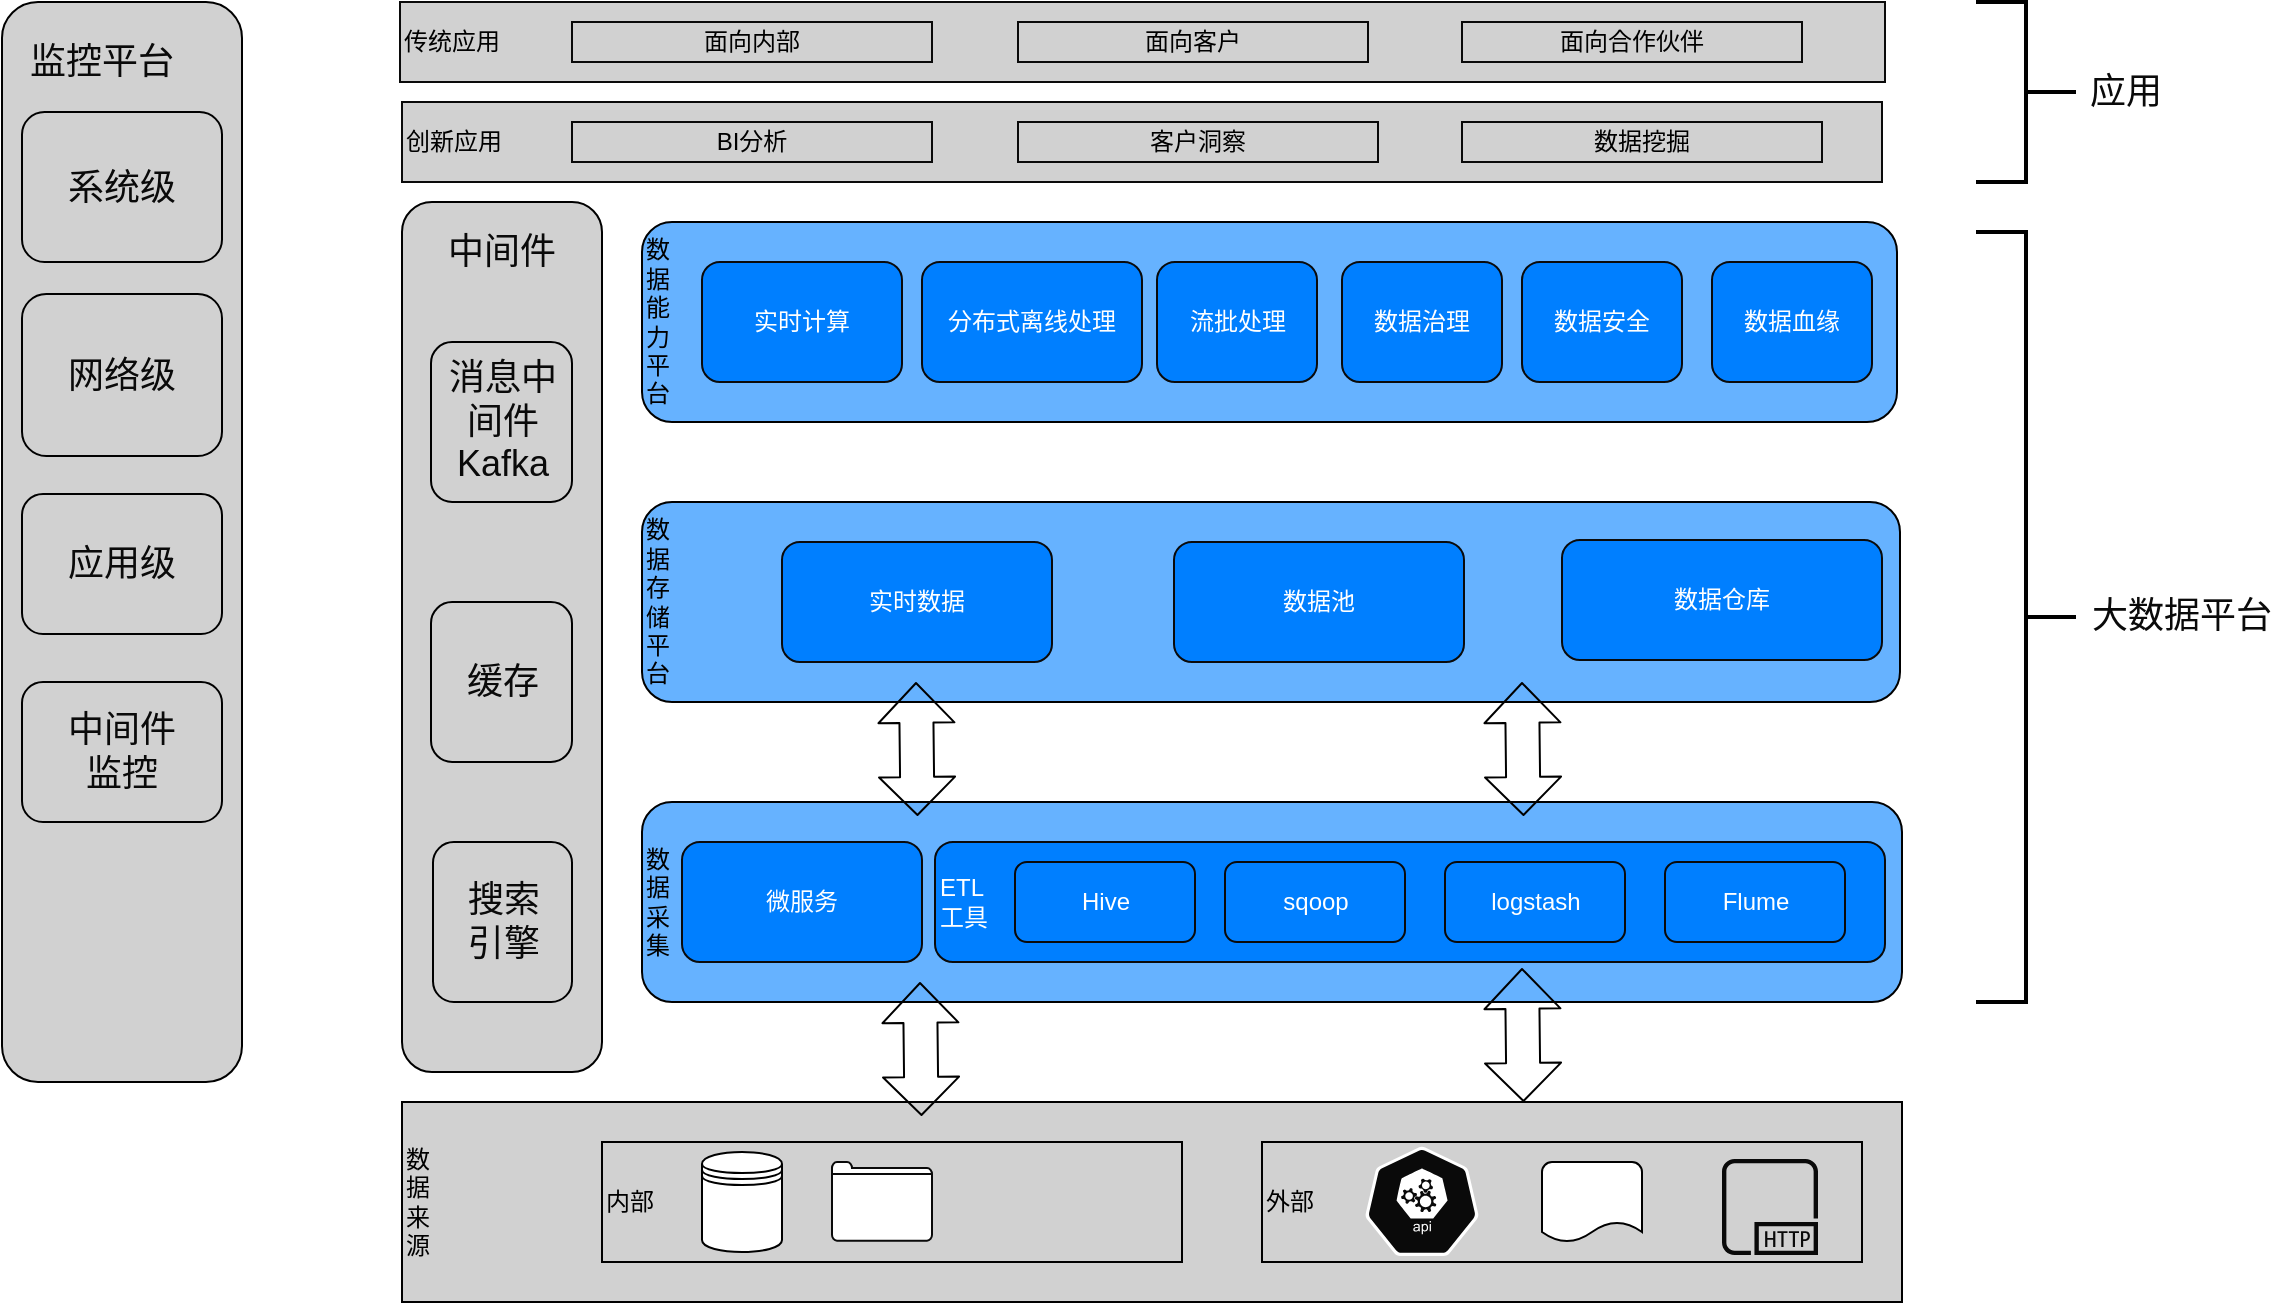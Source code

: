 <mxfile version="13.10.4" type="github">
  <diagram id="os-eNYwHkOxZ53K_k_VU" name="Page-1">
    <mxGraphModel dx="2249" dy="762" grid="1" gridSize="10" guides="1" tooltips="1" connect="1" arrows="1" fold="1" page="1" pageScale="1" pageWidth="827" pageHeight="1169" math="0" shadow="0">
      <root>
        <mxCell id="0" />
        <mxCell id="1" parent="0" />
        <mxCell id="e4fa8KiVyc2qV9YPwy8P-1" value="数&lt;br&gt;据&lt;br&gt;来&lt;br&gt;源" style="rounded=0;whiteSpace=wrap;html=1;align=left;fillColor=#D1D1D1;" vertex="1" parent="1">
          <mxGeometry x="40" y="900" width="750" height="100" as="geometry" />
        </mxCell>
        <mxCell id="e4fa8KiVyc2qV9YPwy8P-2" value="内部" style="rounded=0;whiteSpace=wrap;html=1;align=left;fillColor=#D1D1D1;" vertex="1" parent="1">
          <mxGeometry x="140" y="920" width="290" height="60" as="geometry" />
        </mxCell>
        <mxCell id="e4fa8KiVyc2qV9YPwy8P-3" value="外部" style="rounded=0;whiteSpace=wrap;html=1;align=left;fillColor=#D1D1D1;" vertex="1" parent="1">
          <mxGeometry x="470" y="920" width="300" height="60" as="geometry" />
        </mxCell>
        <mxCell id="e4fa8KiVyc2qV9YPwy8P-5" value="" style="shape=datastore;whiteSpace=wrap;html=1;" vertex="1" parent="1">
          <mxGeometry x="190" y="925" width="40" height="50" as="geometry" />
        </mxCell>
        <mxCell id="e4fa8KiVyc2qV9YPwy8P-6" value="" style="html=1;verticalLabelPosition=bottom;align=center;labelBackgroundColor=#ffffff;verticalAlign=top;strokeWidth=1;shadow=0;dashed=0;shape=mxgraph.ios7.icons.folder;strokeColor=#0A0A0A;" vertex="1" parent="1">
          <mxGeometry x="255" y="930" width="50" height="39.38" as="geometry" />
        </mxCell>
        <mxCell id="e4fa8KiVyc2qV9YPwy8P-7" value="" style="shape=image;html=1;verticalAlign=top;verticalLabelPosition=bottom;labelBackgroundColor=#ffffff;imageAspect=0;aspect=fixed;image=https://cdn2.iconfinder.com/data/icons/stilllife/48x48/filesystems/gnome-fs-ftp.png;strokeColor=#0A0A0A;strokeWidth=1;" vertex="1" parent="1">
          <mxGeometry x="330" y="925" width="55" height="55" as="geometry" />
        </mxCell>
        <mxCell id="e4fa8KiVyc2qV9YPwy8P-8" value="" style="html=1;dashed=0;whitespace=wrap;strokeColor=#ffffff;points=[[0.005,0.63,0],[0.1,0.2,0],[0.9,0.2,0],[0.5,0,0],[0.995,0.63,0],[0.72,0.99,0],[0.5,1,0],[0.28,0.99,0]];shape=mxgraph.kubernetes.icon;prIcon=api;fillColor=#0A0A0A;" vertex="1" parent="1">
          <mxGeometry x="520" y="922.35" width="60" height="54.69" as="geometry" />
        </mxCell>
        <mxCell id="e4fa8KiVyc2qV9YPwy8P-9" value="" style="strokeWidth=1;html=1;shape=mxgraph.flowchart.document2;whiteSpace=wrap;size=0.25;fillColor=#FFFFFF;" vertex="1" parent="1">
          <mxGeometry x="610" y="930" width="50" height="40" as="geometry" />
        </mxCell>
        <mxCell id="e4fa8KiVyc2qV9YPwy8P-11" value="" style="outlineConnect=0;fontColor=#232F3E;gradientColor=none;strokeColor=none;dashed=0;verticalLabelPosition=bottom;verticalAlign=top;align=center;html=1;fontSize=12;fontStyle=0;aspect=fixed;pointerEvents=1;shape=mxgraph.aws4.http_protocol;fillColor=#0A0A0A;" vertex="1" parent="1">
          <mxGeometry x="700" y="928.5" width="48" height="48" as="geometry" />
        </mxCell>
        <mxCell id="e4fa8KiVyc2qV9YPwy8P-12" value="数&lt;br&gt;据&lt;br&gt;采&lt;br&gt;集" style="rounded=1;whiteSpace=wrap;html=1;align=left;fillColor=#66B2FF;" vertex="1" parent="1">
          <mxGeometry x="160" y="750" width="630" height="100" as="geometry" />
        </mxCell>
        <mxCell id="e4fa8KiVyc2qV9YPwy8P-14" value="微服务" style="rounded=1;whiteSpace=wrap;html=1;strokeColor=#0A0A0A;strokeWidth=1;fillColor=#007FFF;fontColor=#FFFFFF;" vertex="1" parent="1">
          <mxGeometry x="180" y="770" width="120" height="60" as="geometry" />
        </mxCell>
        <mxCell id="e4fa8KiVyc2qV9YPwy8P-20" value="数&lt;br&gt;据&lt;br&gt;存&lt;br&gt;储&lt;br&gt;平&lt;br&gt;台" style="rounded=1;whiteSpace=wrap;html=1;align=left;fillColor=#66B2FF;" vertex="1" parent="1">
          <mxGeometry x="160" y="600" width="629" height="100" as="geometry" />
        </mxCell>
        <mxCell id="e4fa8KiVyc2qV9YPwy8P-30" value="实时数据" style="rounded=1;whiteSpace=wrap;html=1;strokeColor=#0A0A0A;strokeWidth=1;fillColor=#007FFF;fontColor=#FFFFFF;" vertex="1" parent="1">
          <mxGeometry x="230" y="620" width="135" height="60" as="geometry" />
        </mxCell>
        <mxCell id="e4fa8KiVyc2qV9YPwy8P-31" value="数据仓库" style="rounded=1;whiteSpace=wrap;html=1;strokeColor=#0A0A0A;strokeWidth=1;fillColor=#007FFF;fontColor=#FFFFFF;" vertex="1" parent="1">
          <mxGeometry x="620" y="619" width="160" height="60" as="geometry" />
        </mxCell>
        <mxCell id="e4fa8KiVyc2qV9YPwy8P-32" value="数据池" style="rounded=1;whiteSpace=wrap;html=1;strokeColor=#0A0A0A;strokeWidth=1;fillColor=#007FFF;fontColor=#FFFFFF;" vertex="1" parent="1">
          <mxGeometry x="426" y="620" width="145" height="60" as="geometry" />
        </mxCell>
        <mxCell id="e4fa8KiVyc2qV9YPwy8P-33" value="" style="shape=flexArrow;endArrow=classic;startArrow=classic;html=1;entryX=0.467;entryY=1.03;entryDx=0;entryDy=0;entryPerimeter=0;width=17;endSize=6.3;" edge="1" parent="1">
          <mxGeometry width="50" height="50" relative="1" as="geometry">
            <mxPoint x="299.75" y="907" as="sourcePoint" />
            <mxPoint x="299" y="840" as="targetPoint" />
          </mxGeometry>
        </mxCell>
        <mxCell id="e4fa8KiVyc2qV9YPwy8P-34" value="" style="shape=flexArrow;endArrow=classic;startArrow=classic;html=1;entryX=0.467;entryY=1.03;entryDx=0;entryDy=0;entryPerimeter=0;width=17;endSize=6.3;" edge="1" parent="1">
          <mxGeometry width="50" height="50" relative="1" as="geometry">
            <mxPoint x="600.75" y="900" as="sourcePoint" />
            <mxPoint x="600" y="833" as="targetPoint" />
          </mxGeometry>
        </mxCell>
        <mxCell id="e4fa8KiVyc2qV9YPwy8P-37" value="分布式离线处理" style="rounded=1;whiteSpace=wrap;html=1;strokeColor=#0A0A0A;strokeWidth=1;fillColor=#FFFFFF;" vertex="1" parent="1">
          <mxGeometry x="200" y="480" width="110" height="60" as="geometry" />
        </mxCell>
        <mxCell id="e4fa8KiVyc2qV9YPwy8P-38" value="流批处理" style="rounded=1;whiteSpace=wrap;html=1;strokeColor=#0A0A0A;strokeWidth=1;fillColor=#FFFFFF;" vertex="1" parent="1">
          <mxGeometry x="317.5" y="480" width="80" height="60" as="geometry" />
        </mxCell>
        <mxCell id="e4fa8KiVyc2qV9YPwy8P-39" value="" style="shape=flexArrow;endArrow=classic;startArrow=classic;html=1;entryX=0.467;entryY=1.03;entryDx=0;entryDy=0;entryPerimeter=0;width=17;endSize=6.3;" edge="1" parent="1">
          <mxGeometry width="50" height="50" relative="1" as="geometry">
            <mxPoint x="297.75" y="757" as="sourcePoint" />
            <mxPoint x="297" y="690" as="targetPoint" />
          </mxGeometry>
        </mxCell>
        <mxCell id="e4fa8KiVyc2qV9YPwy8P-40" value="" style="shape=flexArrow;endArrow=classic;startArrow=classic;html=1;entryX=0.467;entryY=1.03;entryDx=0;entryDy=0;entryPerimeter=0;width=17;endSize=6.3;" edge="1" parent="1">
          <mxGeometry width="50" height="50" relative="1" as="geometry">
            <mxPoint x="600.75" y="757" as="sourcePoint" />
            <mxPoint x="600" y="690" as="targetPoint" />
          </mxGeometry>
        </mxCell>
        <mxCell id="e4fa8KiVyc2qV9YPwy8P-42" value="数据治理" style="rounded=1;whiteSpace=wrap;html=1;strokeColor=#0A0A0A;strokeWidth=1;fillColor=#FFFFFF;" vertex="1" parent="1">
          <mxGeometry x="410" y="480" width="80" height="60" as="geometry" />
        </mxCell>
        <mxCell id="e4fa8KiVyc2qV9YPwy8P-43" value="数据安全" style="rounded=1;whiteSpace=wrap;html=1;strokeColor=#0A0A0A;strokeWidth=1;fillColor=#FFFFFF;" vertex="1" parent="1">
          <mxGeometry x="500" y="480" width="80" height="60" as="geometry" />
        </mxCell>
        <mxCell id="e4fa8KiVyc2qV9YPwy8P-44" value="数据血缘" style="rounded=1;whiteSpace=wrap;html=1;strokeColor=#0A0A0A;strokeWidth=1;fillColor=#FFFFFF;" vertex="1" parent="1">
          <mxGeometry x="595" y="480" width="80" height="60" as="geometry" />
        </mxCell>
        <mxCell id="e4fa8KiVyc2qV9YPwy8P-45" value="数据标准" style="rounded=1;whiteSpace=wrap;html=1;strokeColor=#0A0A0A;strokeWidth=1;fillColor=#FFFFFF;" vertex="1" parent="1">
          <mxGeometry x="690" y="480" width="80" height="60" as="geometry" />
        </mxCell>
        <mxCell id="e4fa8KiVyc2qV9YPwy8P-46" value="传统应用" style="rounded=0;whiteSpace=wrap;html=1;strokeColor=#0A0A0A;strokeWidth=1;align=left;fillColor=#D1D1D1;" vertex="1" parent="1">
          <mxGeometry x="39" y="350" width="742.5" height="40" as="geometry" />
        </mxCell>
        <mxCell id="e4fa8KiVyc2qV9YPwy8P-48" value="面向内部" style="rounded=0;whiteSpace=wrap;html=1;strokeColor=#0A0A0A;strokeWidth=1;fillColor=#D1D1D1;" vertex="1" parent="1">
          <mxGeometry x="125" y="360" width="180" height="20" as="geometry" />
        </mxCell>
        <mxCell id="e4fa8KiVyc2qV9YPwy8P-49" value="面向客户" style="rounded=0;whiteSpace=wrap;html=1;strokeColor=#0A0A0A;strokeWidth=1;fillColor=#D1D1D1;" vertex="1" parent="1">
          <mxGeometry x="348" y="360" width="175" height="20" as="geometry" />
        </mxCell>
        <mxCell id="e4fa8KiVyc2qV9YPwy8P-50" value="面向合作伙伴" style="rounded=0;whiteSpace=wrap;html=1;strokeColor=#0A0A0A;strokeWidth=1;fillColor=#D1D1D1;" vertex="1" parent="1">
          <mxGeometry x="570" y="360" width="170" height="20" as="geometry" />
        </mxCell>
        <mxCell id="e4fa8KiVyc2qV9YPwy8P-51" value="创新应用" style="rounded=0;whiteSpace=wrap;html=1;strokeColor=#0A0A0A;strokeWidth=1;align=left;fillColor=#D1D1D1;" vertex="1" parent="1">
          <mxGeometry x="40" y="400" width="740" height="40" as="geometry" />
        </mxCell>
        <mxCell id="e4fa8KiVyc2qV9YPwy8P-52" value="BI分析" style="rounded=0;whiteSpace=wrap;html=1;strokeColor=#0A0A0A;strokeWidth=1;fillColor=#D1D1D1;" vertex="1" parent="1">
          <mxGeometry x="125" y="410" width="180" height="20" as="geometry" />
        </mxCell>
        <mxCell id="e4fa8KiVyc2qV9YPwy8P-53" value="客户洞察" style="rounded=0;whiteSpace=wrap;html=1;strokeColor=#0A0A0A;strokeWidth=1;fillColor=#D1D1D1;" vertex="1" parent="1">
          <mxGeometry x="348" y="410" width="180" height="20" as="geometry" />
        </mxCell>
        <mxCell id="e4fa8KiVyc2qV9YPwy8P-54" value="数据挖掘" style="rounded=0;whiteSpace=wrap;html=1;strokeColor=#0A0A0A;strokeWidth=1;fillColor=#D1D1D1;" vertex="1" parent="1">
          <mxGeometry x="570" y="410" width="180" height="20" as="geometry" />
        </mxCell>
        <mxCell id="e4fa8KiVyc2qV9YPwy8P-55" value="数&lt;br&gt;据&lt;br&gt;能&lt;br&gt;力&lt;br&gt;平&lt;br&gt;台" style="rounded=1;whiteSpace=wrap;html=1;align=left;fillColor=#66B2FF;" vertex="1" parent="1">
          <mxGeometry x="160" y="460" width="627.5" height="100" as="geometry" />
        </mxCell>
        <mxCell id="e4fa8KiVyc2qV9YPwy8P-56" value="实时计算" style="rounded=1;whiteSpace=wrap;html=1;strokeColor=#0A0A0A;strokeWidth=1;fillColor=#007FFF;fontColor=#FFFFFF;" vertex="1" parent="1">
          <mxGeometry x="190" y="480" width="100" height="60" as="geometry" />
        </mxCell>
        <mxCell id="e4fa8KiVyc2qV9YPwy8P-57" value="分布式离线处理" style="rounded=1;whiteSpace=wrap;html=1;strokeColor=#0A0A0A;strokeWidth=1;fillColor=#007FFF;fontColor=#FFFFFF;" vertex="1" parent="1">
          <mxGeometry x="300" y="480" width="110" height="60" as="geometry" />
        </mxCell>
        <mxCell id="e4fa8KiVyc2qV9YPwy8P-58" value="流批处理" style="rounded=1;whiteSpace=wrap;html=1;strokeColor=#0A0A0A;strokeWidth=1;fillColor=#007FFF;fontColor=#FFFFFF;" vertex="1" parent="1">
          <mxGeometry x="417.5" y="480" width="80" height="60" as="geometry" />
        </mxCell>
        <mxCell id="e4fa8KiVyc2qV9YPwy8P-59" value="数据治理" style="rounded=1;whiteSpace=wrap;html=1;strokeColor=#0A0A0A;strokeWidth=1;fillColor=#007FFF;fontColor=#FFFFFF;" vertex="1" parent="1">
          <mxGeometry x="510" y="480" width="80" height="60" as="geometry" />
        </mxCell>
        <mxCell id="e4fa8KiVyc2qV9YPwy8P-60" value="数据安全" style="rounded=1;whiteSpace=wrap;html=1;strokeColor=#0A0A0A;strokeWidth=1;fillColor=#007FFF;fontColor=#FFFFFF;" vertex="1" parent="1">
          <mxGeometry x="600" y="480" width="80" height="60" as="geometry" />
        </mxCell>
        <mxCell id="e4fa8KiVyc2qV9YPwy8P-61" value="数据血缘" style="rounded=1;whiteSpace=wrap;html=1;strokeColor=#0A0A0A;strokeWidth=1;fillColor=#007FFF;fontColor=#FFFFFF;" vertex="1" parent="1">
          <mxGeometry x="695" y="480" width="80" height="60" as="geometry" />
        </mxCell>
        <mxCell id="e4fa8KiVyc2qV9YPwy8P-67" value="" style="strokeWidth=2;html=1;shape=mxgraph.flowchart.annotation_2;align=left;labelPosition=right;pointerEvents=1;rounded=0;fillColor=#D1D1D1;fontColor=#FFFFFF;rotation=-180;" vertex="1" parent="1">
          <mxGeometry x="827" y="350" width="50" height="90" as="geometry" />
        </mxCell>
        <mxCell id="e4fa8KiVyc2qV9YPwy8P-68" value="&lt;font color=&quot;#0a0a0a&quot; style=&quot;font-size: 18px;&quot;&gt;应用&lt;/font&gt;" style="text;html=1;fillColor=none;align=center;verticalAlign=middle;whiteSpace=wrap;rounded=0;fontColor=#FFFFFF;strokeWidth=1;fontSize=18;" vertex="1" parent="1">
          <mxGeometry x="877" y="372.5" width="50" height="45" as="geometry" />
        </mxCell>
        <mxCell id="e4fa8KiVyc2qV9YPwy8P-69" value="" style="strokeWidth=2;html=1;shape=mxgraph.flowchart.annotation_2;align=left;labelPosition=right;pointerEvents=1;rounded=0;fillColor=#D1D1D1;fontColor=#FFFFFF;rotation=-180;" vertex="1" parent="1">
          <mxGeometry x="827" y="465" width="50" height="385" as="geometry" />
        </mxCell>
        <mxCell id="e4fa8KiVyc2qV9YPwy8P-70" value="&lt;font color=&quot;#0a0a0a&quot; style=&quot;font-size: 18px&quot;&gt;大数据平台&lt;/font&gt;" style="text;html=1;fillColor=none;align=center;verticalAlign=middle;whiteSpace=wrap;rounded=0;fontColor=#FFFFFF;strokeWidth=1;fontSize=18;" vertex="1" parent="1">
          <mxGeometry x="880" y="634" width="100" height="45" as="geometry" />
        </mxCell>
        <mxCell id="e4fa8KiVyc2qV9YPwy8P-71" value="" style="rounded=1;whiteSpace=wrap;html=1;strokeColor=#000000;strokeWidth=1;fillColor=#D1D1D1;fontSize=18;fontColor=#FFFFFF;align=left;" vertex="1" parent="1">
          <mxGeometry x="40" y="450" width="100" height="435" as="geometry" />
        </mxCell>
        <mxCell id="e4fa8KiVyc2qV9YPwy8P-73" value="&lt;font color=&quot;#0a0a0a&quot;&gt;缓存&lt;/font&gt;" style="rounded=1;whiteSpace=wrap;html=1;strokeColor=#000000;strokeWidth=1;fillColor=#D1D1D1;fontSize=18;fontColor=#FFFFFF;" vertex="1" parent="1">
          <mxGeometry x="54.5" y="650" width="70.5" height="80" as="geometry" />
        </mxCell>
        <mxCell id="e4fa8KiVyc2qV9YPwy8P-74" value="" style="group" vertex="1" connectable="0" parent="1">
          <mxGeometry x="306.5" y="770" width="475" height="60" as="geometry" />
        </mxCell>
        <mxCell id="e4fa8KiVyc2qV9YPwy8P-15" value="ETL&lt;br&gt;工具" style="rounded=1;whiteSpace=wrap;html=1;strokeColor=#0A0A0A;strokeWidth=1;align=left;fillColor=#007FFF;fontColor=#FFFFFF;" vertex="1" parent="e4fa8KiVyc2qV9YPwy8P-74">
          <mxGeometry width="475" height="60" as="geometry" />
        </mxCell>
        <mxCell id="e4fa8KiVyc2qV9YPwy8P-16" value="Hive" style="rounded=1;whiteSpace=wrap;html=1;strokeColor=#0A0A0A;strokeWidth=1;fillColor=#007FFF;fontColor=#FFFFFF;" vertex="1" parent="e4fa8KiVyc2qV9YPwy8P-74">
          <mxGeometry x="40" y="10" width="90" height="40" as="geometry" />
        </mxCell>
        <mxCell id="e4fa8KiVyc2qV9YPwy8P-17" value="sqoop" style="rounded=1;whiteSpace=wrap;html=1;strokeColor=#0A0A0A;strokeWidth=1;fillColor=#007FFF;fontColor=#FFFFFF;" vertex="1" parent="e4fa8KiVyc2qV9YPwy8P-74">
          <mxGeometry x="145" y="10" width="90" height="40" as="geometry" />
        </mxCell>
        <mxCell id="e4fa8KiVyc2qV9YPwy8P-18" value="logstash" style="rounded=1;whiteSpace=wrap;html=1;strokeColor=#0A0A0A;strokeWidth=1;fillColor=#007FFF;fontColor=#FFFFFF;" vertex="1" parent="e4fa8KiVyc2qV9YPwy8P-74">
          <mxGeometry x="255" y="10" width="90" height="40" as="geometry" />
        </mxCell>
        <mxCell id="e4fa8KiVyc2qV9YPwy8P-19" value="Flume" style="rounded=1;whiteSpace=wrap;html=1;strokeColor=#0A0A0A;strokeWidth=1;fillColor=#007FFF;fontColor=#FFFFFF;" vertex="1" parent="e4fa8KiVyc2qV9YPwy8P-74">
          <mxGeometry x="365" y="10" width="90" height="40" as="geometry" />
        </mxCell>
        <mxCell id="e4fa8KiVyc2qV9YPwy8P-77" value="&lt;font color=&quot;#0a0a0a&quot;&gt;搜索&lt;br&gt;引擎&lt;/font&gt;" style="rounded=1;whiteSpace=wrap;html=1;strokeColor=#000000;strokeWidth=1;fillColor=#D1D1D1;fontSize=18;fontColor=#FFFFFF;" vertex="1" parent="1">
          <mxGeometry x="55.5" y="770" width="69.5" height="80" as="geometry" />
        </mxCell>
        <mxCell id="e4fa8KiVyc2qV9YPwy8P-78" value="&lt;font color=&quot;#0a0a0a&quot;&gt;消息中间件&lt;br&gt;Kafka&lt;br&gt;&lt;/font&gt;" style="rounded=1;whiteSpace=wrap;html=1;strokeColor=#000000;strokeWidth=1;fillColor=#D1D1D1;fontSize=18;fontColor=#FFFFFF;" vertex="1" parent="1">
          <mxGeometry x="54.5" y="520" width="70.5" height="80" as="geometry" />
        </mxCell>
        <mxCell id="e4fa8KiVyc2qV9YPwy8P-80" value="&lt;font color=&quot;#0a0a0a&quot;&gt;中间件&lt;/font&gt;" style="text;html=1;strokeColor=none;fillColor=none;align=center;verticalAlign=middle;whiteSpace=wrap;rounded=0;fontSize=18;fontColor=#FFFFFF;" vertex="1" parent="1">
          <mxGeometry x="60" y="465" width="60" height="20" as="geometry" />
        </mxCell>
        <mxCell id="e4fa8KiVyc2qV9YPwy8P-81" value="" style="rounded=1;whiteSpace=wrap;html=1;strokeColor=#000000;strokeWidth=1;fillColor=#D1D1D1;fontSize=18;fontColor=#FFFFFF;" vertex="1" parent="1">
          <mxGeometry x="-160" y="350" width="120" height="540" as="geometry" />
        </mxCell>
        <mxCell id="e4fa8KiVyc2qV9YPwy8P-82" value="&lt;font color=&quot;#0a0a0a&quot;&gt;监控平台&lt;/font&gt;" style="text;html=1;strokeColor=none;fillColor=none;align=center;verticalAlign=middle;whiteSpace=wrap;rounded=0;fontSize=18;fontColor=#FFFFFF;" vertex="1" parent="1">
          <mxGeometry x="-150" y="370" width="80" height="20" as="geometry" />
        </mxCell>
        <mxCell id="e4fa8KiVyc2qV9YPwy8P-83" value="&lt;font color=&quot;#0a0a0a&quot;&gt;系统级&lt;/font&gt;" style="rounded=1;whiteSpace=wrap;html=1;strokeColor=#000000;strokeWidth=1;fillColor=#D1D1D1;fontSize=18;fontColor=#FFFFFF;" vertex="1" parent="1">
          <mxGeometry x="-150" y="405" width="100" height="75" as="geometry" />
        </mxCell>
        <mxCell id="e4fa8KiVyc2qV9YPwy8P-84" value="&lt;font color=&quot;#0a0a0a&quot;&gt;网络级&lt;/font&gt;" style="rounded=1;whiteSpace=wrap;html=1;strokeColor=#000000;strokeWidth=1;fillColor=#D1D1D1;fontSize=18;fontColor=#FFFFFF;" vertex="1" parent="1">
          <mxGeometry x="-150" y="496" width="100" height="81" as="geometry" />
        </mxCell>
        <mxCell id="e4fa8KiVyc2qV9YPwy8P-85" value="&lt;font color=&quot;#0a0a0a&quot;&gt;应用级&lt;/font&gt;" style="rounded=1;whiteSpace=wrap;html=1;strokeColor=#000000;strokeWidth=1;fillColor=#D1D1D1;fontSize=18;fontColor=#FFFFFF;" vertex="1" parent="1">
          <mxGeometry x="-150" y="596" width="100" height="70" as="geometry" />
        </mxCell>
        <mxCell id="e4fa8KiVyc2qV9YPwy8P-86" value="&lt;font color=&quot;#0a0a0a&quot;&gt;中间件&lt;br&gt;监控&lt;br&gt;&lt;/font&gt;" style="rounded=1;whiteSpace=wrap;html=1;strokeColor=#000000;strokeWidth=1;fillColor=#D1D1D1;fontSize=18;fontColor=#FFFFFF;" vertex="1" parent="1">
          <mxGeometry x="-150" y="690" width="100" height="70" as="geometry" />
        </mxCell>
      </root>
    </mxGraphModel>
  </diagram>
</mxfile>
